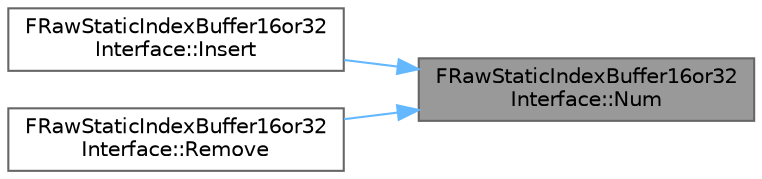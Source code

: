 digraph "FRawStaticIndexBuffer16or32Interface::Num"
{
 // INTERACTIVE_SVG=YES
 // LATEX_PDF_SIZE
  bgcolor="transparent";
  edge [fontname=Helvetica,fontsize=10,labelfontname=Helvetica,labelfontsize=10];
  node [fontname=Helvetica,fontsize=10,shape=box,height=0.2,width=0.4];
  rankdir="RL";
  Node1 [id="Node000001",label="FRawStaticIndexBuffer16or32\lInterface::Num",height=0.2,width=0.4,color="gray40", fillcolor="grey60", style="filled", fontcolor="black",tooltip=" "];
  Node1 -> Node2 [id="edge1_Node000001_Node000002",dir="back",color="steelblue1",style="solid",tooltip=" "];
  Node2 [id="Node000002",label="FRawStaticIndexBuffer16or32\lInterface::Insert",height=0.2,width=0.4,color="grey40", fillcolor="white", style="filled",URL="$d4/d4c/classFRawStaticIndexBuffer16or32Interface.html#a7f81309c63f58563a5e6fea3c1973fd9",tooltip=" "];
  Node1 -> Node3 [id="edge2_Node000001_Node000003",dir="back",color="steelblue1",style="solid",tooltip=" "];
  Node3 [id="Node000003",label="FRawStaticIndexBuffer16or32\lInterface::Remove",height=0.2,width=0.4,color="grey40", fillcolor="white", style="filled",URL="$d4/d4c/classFRawStaticIndexBuffer16or32Interface.html#a5f1bbb28c4891d99d62bcc734a22fb70",tooltip=" "];
}
